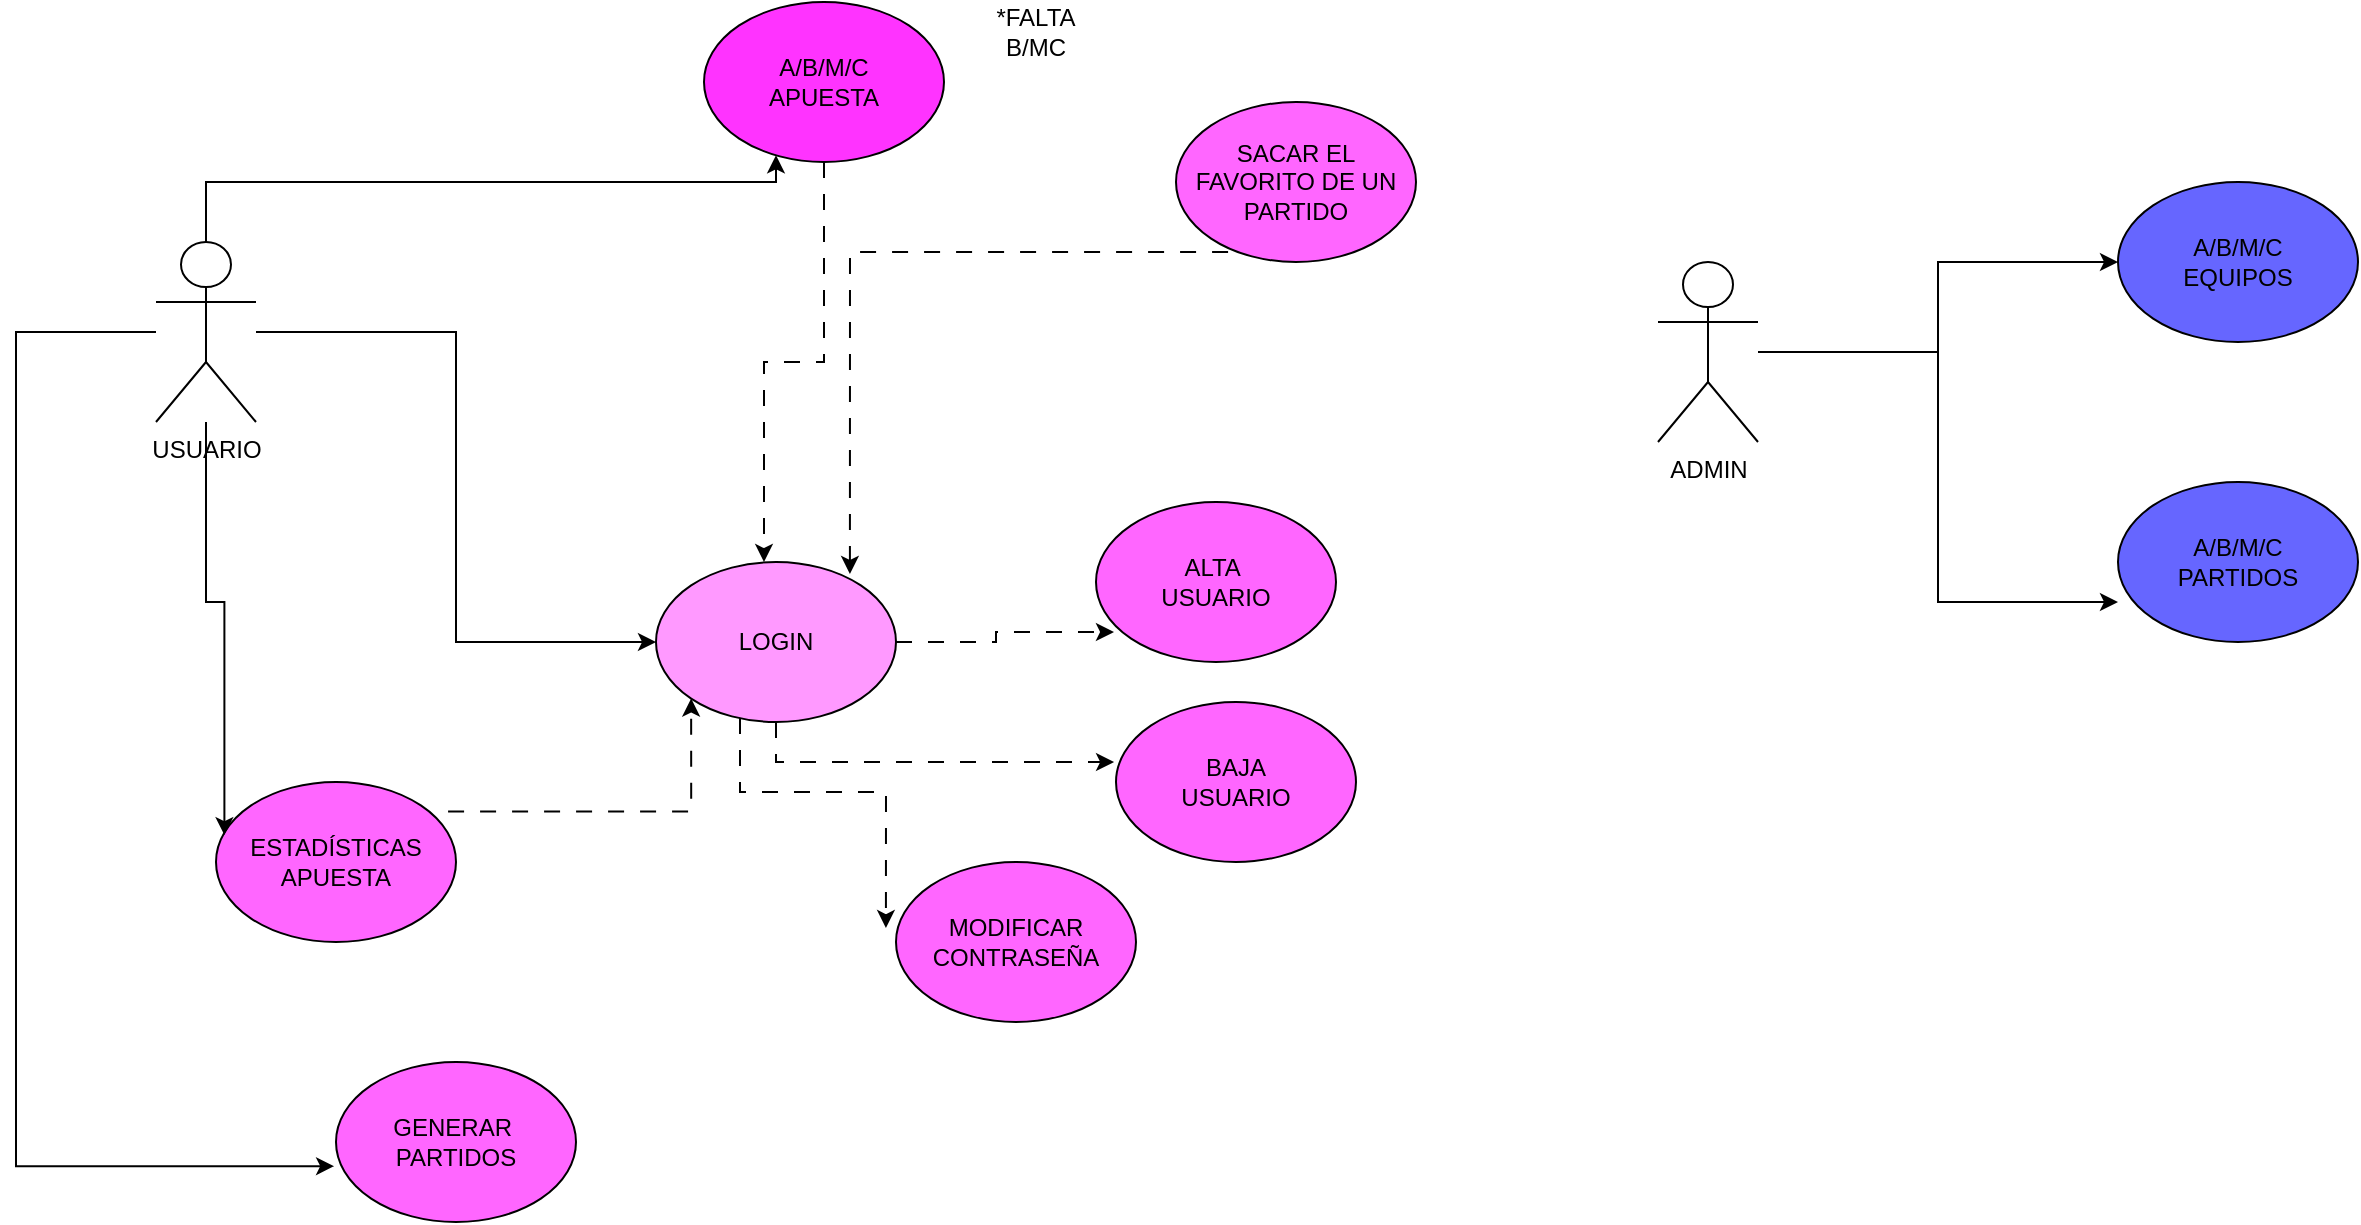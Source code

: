 <mxfile version="22.1.2" type="device">
  <diagram name="Página-1" id="6ri0GXHKn8S3LQYCnVM0">
    <mxGraphModel dx="1273" dy="675" grid="1" gridSize="10" guides="1" tooltips="1" connect="1" arrows="1" fold="1" page="1" pageScale="1" pageWidth="827" pageHeight="1169" math="0" shadow="0">
      <root>
        <mxCell id="0" />
        <mxCell id="1" parent="0" />
        <mxCell id="nggsWB1C2XaXtwyBXX7h-3" style="edgeStyle=orthogonalEdgeStyle;rounded=0;orthogonalLoop=1;jettySize=auto;html=1;" parent="1" source="nggsWB1C2XaXtwyBXX7h-1" target="nggsWB1C2XaXtwyBXX7h-2" edge="1">
          <mxGeometry relative="1" as="geometry">
            <Array as="points">
              <mxPoint x="165" y="120" />
              <mxPoint x="450" y="120" />
            </Array>
          </mxGeometry>
        </mxCell>
        <mxCell id="5jzpaCUNolcwSDhed0aJ-5" style="edgeStyle=orthogonalEdgeStyle;rounded=0;orthogonalLoop=1;jettySize=auto;html=1;entryX=0;entryY=0.5;entryDx=0;entryDy=0;" parent="1" source="nggsWB1C2XaXtwyBXX7h-1" target="5jzpaCUNolcwSDhed0aJ-3" edge="1">
          <mxGeometry relative="1" as="geometry" />
        </mxCell>
        <mxCell id="nggsWB1C2XaXtwyBXX7h-1" value="USUARIO" style="shape=umlActor;verticalLabelPosition=bottom;verticalAlign=top;html=1;outlineConnect=0;" parent="1" vertex="1">
          <mxGeometry x="140" y="150" width="50" height="90" as="geometry" />
        </mxCell>
        <mxCell id="nggsWB1C2XaXtwyBXX7h-2" value="A/B/M/C&lt;br&gt;APUESTA" style="ellipse;whiteSpace=wrap;html=1;fillColor=#FF33FF;" parent="1" vertex="1">
          <mxGeometry x="414" y="30" width="120" height="80" as="geometry" />
        </mxCell>
        <mxCell id="5jzpaCUNolcwSDhed0aJ-1" value="SACAR EL FAVORITO DE UN PARTIDO" style="ellipse;whiteSpace=wrap;html=1;fillColor=#FF66FF;" parent="1" vertex="1">
          <mxGeometry x="650" y="80" width="120" height="80" as="geometry" />
        </mxCell>
        <mxCell id="5jzpaCUNolcwSDhed0aJ-2" value="ALTA&amp;nbsp;&lt;br&gt;USUARIO" style="ellipse;whiteSpace=wrap;html=1;fillColor=#FF66FF;" parent="1" vertex="1">
          <mxGeometry x="610" y="280" width="120" height="80" as="geometry" />
        </mxCell>
        <mxCell id="5jzpaCUNolcwSDhed0aJ-3" value="LOGIN" style="ellipse;whiteSpace=wrap;html=1;fillColor=#FF99FF;" parent="1" vertex="1">
          <mxGeometry x="390" y="310" width="120" height="80" as="geometry" />
        </mxCell>
        <mxCell id="5jzpaCUNolcwSDhed0aJ-4" style="edgeStyle=orthogonalEdgeStyle;rounded=0;orthogonalLoop=1;jettySize=auto;html=1;entryX=0.075;entryY=0.813;entryDx=0;entryDy=0;entryPerimeter=0;dashed=1;dashPattern=8 8;" parent="1" source="5jzpaCUNolcwSDhed0aJ-3" target="5jzpaCUNolcwSDhed0aJ-2" edge="1">
          <mxGeometry relative="1" as="geometry" />
        </mxCell>
        <mxCell id="5jzpaCUNolcwSDhed0aJ-6" style="edgeStyle=orthogonalEdgeStyle;rounded=0;orthogonalLoop=1;jettySize=auto;html=1;entryX=0.45;entryY=0;entryDx=0;entryDy=0;entryPerimeter=0;dashed=1;dashPattern=8 8;exitX=0.5;exitY=1;exitDx=0;exitDy=0;" parent="1" source="nggsWB1C2XaXtwyBXX7h-2" target="5jzpaCUNolcwSDhed0aJ-3" edge="1">
          <mxGeometry relative="1" as="geometry">
            <mxPoint x="480" y="205" as="sourcePoint" />
            <mxPoint x="589" y="200" as="targetPoint" />
          </mxGeometry>
        </mxCell>
        <mxCell id="5jzpaCUNolcwSDhed0aJ-7" style="edgeStyle=orthogonalEdgeStyle;rounded=0;orthogonalLoop=1;jettySize=auto;html=1;entryX=0.808;entryY=0.075;entryDx=0;entryDy=0;entryPerimeter=0;dashed=1;dashPattern=8 8;exitX=0.217;exitY=0.938;exitDx=0;exitDy=0;exitPerimeter=0;" parent="1" source="5jzpaCUNolcwSDhed0aJ-1" target="5jzpaCUNolcwSDhed0aJ-3" edge="1">
          <mxGeometry relative="1" as="geometry">
            <mxPoint x="670" y="130" as="sourcePoint" />
            <mxPoint x="640" y="330" as="targetPoint" />
          </mxGeometry>
        </mxCell>
        <mxCell id="5jzpaCUNolcwSDhed0aJ-9" value="BAJA&lt;br&gt;USUARIO" style="ellipse;whiteSpace=wrap;html=1;fillColor=#FF66FF;" parent="1" vertex="1">
          <mxGeometry x="620" y="380" width="120" height="80" as="geometry" />
        </mxCell>
        <mxCell id="5jzpaCUNolcwSDhed0aJ-11" style="edgeStyle=orthogonalEdgeStyle;rounded=0;orthogonalLoop=1;jettySize=auto;html=1;entryX=-0.008;entryY=0.375;entryDx=0;entryDy=0;entryPerimeter=0;dashed=1;dashPattern=8 8;exitX=0.5;exitY=1;exitDx=0;exitDy=0;" parent="1" source="5jzpaCUNolcwSDhed0aJ-3" target="5jzpaCUNolcwSDhed0aJ-9" edge="1">
          <mxGeometry relative="1" as="geometry">
            <mxPoint x="520" y="360" as="sourcePoint" />
            <mxPoint x="629" y="355" as="targetPoint" />
          </mxGeometry>
        </mxCell>
        <mxCell id="5jzpaCUNolcwSDhed0aJ-12" value="MODIFICAR&lt;br&gt;CONTRASEÑA" style="ellipse;whiteSpace=wrap;html=1;fillColor=#FF66FF;" parent="1" vertex="1">
          <mxGeometry x="510" y="460" width="120" height="80" as="geometry" />
        </mxCell>
        <mxCell id="5jzpaCUNolcwSDhed0aJ-13" style="edgeStyle=orthogonalEdgeStyle;rounded=0;orthogonalLoop=1;jettySize=auto;html=1;entryX=-0.042;entryY=0.413;entryDx=0;entryDy=0;entryPerimeter=0;dashed=1;dashPattern=8 8;exitX=0.35;exitY=0.975;exitDx=0;exitDy=0;exitPerimeter=0;" parent="1" source="5jzpaCUNolcwSDhed0aJ-3" target="5jzpaCUNolcwSDhed0aJ-12" edge="1">
          <mxGeometry relative="1" as="geometry">
            <mxPoint x="460" y="400" as="sourcePoint" />
            <mxPoint x="629" y="420" as="targetPoint" />
          </mxGeometry>
        </mxCell>
        <mxCell id="5jzpaCUNolcwSDhed0aJ-14" value="ESTADÍSTICAS&lt;br&gt;APUESTA" style="ellipse;whiteSpace=wrap;html=1;fillColor=#FF66FF;" parent="1" vertex="1">
          <mxGeometry x="170" y="420" width="120" height="80" as="geometry" />
        </mxCell>
        <mxCell id="5jzpaCUNolcwSDhed0aJ-15" style="edgeStyle=orthogonalEdgeStyle;rounded=0;orthogonalLoop=1;jettySize=auto;html=1;entryX=0;entryY=1;entryDx=0;entryDy=0;dashed=1;dashPattern=8 8;exitX=0.967;exitY=0.185;exitDx=0;exitDy=0;exitPerimeter=0;" parent="1" source="5jzpaCUNolcwSDhed0aJ-14" target="5jzpaCUNolcwSDhed0aJ-3" edge="1">
          <mxGeometry relative="1" as="geometry">
            <mxPoint x="442" y="398" as="sourcePoint" />
            <mxPoint x="515" y="503" as="targetPoint" />
          </mxGeometry>
        </mxCell>
        <mxCell id="5jzpaCUNolcwSDhed0aJ-16" style="edgeStyle=orthogonalEdgeStyle;rounded=0;orthogonalLoop=1;jettySize=auto;html=1;entryX=0.035;entryY=0.332;entryDx=0;entryDy=0;entryPerimeter=0;" parent="1" source="nggsWB1C2XaXtwyBXX7h-1" target="5jzpaCUNolcwSDhed0aJ-14" edge="1">
          <mxGeometry relative="1" as="geometry" />
        </mxCell>
        <mxCell id="5jzpaCUNolcwSDhed0aJ-17" value="A/B/M/C&lt;br&gt;EQUIPOS" style="ellipse;whiteSpace=wrap;html=1;fillColor=#6666FF;" parent="1" vertex="1">
          <mxGeometry x="1121" y="120" width="120" height="80" as="geometry" />
        </mxCell>
        <mxCell id="5jzpaCUNolcwSDhed0aJ-18" value="A/B/M/C&lt;br&gt;PARTIDOS" style="ellipse;whiteSpace=wrap;html=1;fillColor=#6666FF;" parent="1" vertex="1">
          <mxGeometry x="1121" y="270" width="120" height="80" as="geometry" />
        </mxCell>
        <mxCell id="5jzpaCUNolcwSDhed0aJ-20" style="edgeStyle=orthogonalEdgeStyle;rounded=0;orthogonalLoop=1;jettySize=auto;html=1;" parent="1" source="5jzpaCUNolcwSDhed0aJ-19" target="5jzpaCUNolcwSDhed0aJ-17" edge="1">
          <mxGeometry relative="1" as="geometry" />
        </mxCell>
        <mxCell id="5jzpaCUNolcwSDhed0aJ-19" value="ADMIN" style="shape=umlActor;verticalLabelPosition=bottom;verticalAlign=top;html=1;outlineConnect=0;" parent="1" vertex="1">
          <mxGeometry x="891" y="160" width="50" height="90" as="geometry" />
        </mxCell>
        <mxCell id="5jzpaCUNolcwSDhed0aJ-21" style="edgeStyle=orthogonalEdgeStyle;rounded=0;orthogonalLoop=1;jettySize=auto;html=1;entryX=0;entryY=0.75;entryDx=0;entryDy=0;entryPerimeter=0;" parent="1" source="5jzpaCUNolcwSDhed0aJ-19" target="5jzpaCUNolcwSDhed0aJ-18" edge="1">
          <mxGeometry relative="1" as="geometry" />
        </mxCell>
        <mxCell id="la0edGG2CWWJ-jElqqJT-1" value="GENERAR&amp;nbsp;&lt;br&gt;PARTIDOS" style="ellipse;whiteSpace=wrap;html=1;fillColor=#FF66FF;" parent="1" vertex="1">
          <mxGeometry x="230" y="560" width="120" height="80" as="geometry" />
        </mxCell>
        <mxCell id="la0edGG2CWWJ-jElqqJT-2" style="edgeStyle=orthogonalEdgeStyle;rounded=0;orthogonalLoop=1;jettySize=auto;html=1;entryX=-0.008;entryY=0.651;entryDx=0;entryDy=0;entryPerimeter=0;" parent="1" source="nggsWB1C2XaXtwyBXX7h-1" target="la0edGG2CWWJ-jElqqJT-1" edge="1">
          <mxGeometry relative="1" as="geometry">
            <Array as="points">
              <mxPoint x="70" y="195" />
              <mxPoint x="70" y="612" />
            </Array>
          </mxGeometry>
        </mxCell>
        <mxCell id="kuXs65BSdzwyH0eAi1Wx-1" value="*FALTA B/MC" style="text;html=1;strokeColor=none;fillColor=none;align=center;verticalAlign=middle;whiteSpace=wrap;rounded=0;" vertex="1" parent="1">
          <mxGeometry x="550" y="30" width="60" height="30" as="geometry" />
        </mxCell>
      </root>
    </mxGraphModel>
  </diagram>
</mxfile>
